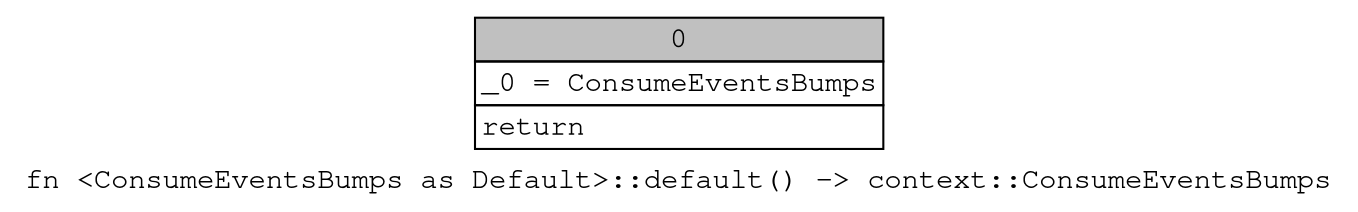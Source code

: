 digraph Mir_0_1068 {
    graph [fontname="Courier, monospace"];
    node [fontname="Courier, monospace"];
    edge [fontname="Courier, monospace"];
    label=<fn &lt;ConsumeEventsBumps as Default&gt;::default() -&gt; context::ConsumeEventsBumps<br align="left"/>>;
    bb0__0_1068 [shape="none", label=<<table border="0" cellborder="1" cellspacing="0"><tr><td bgcolor="gray" align="center" colspan="1">0</td></tr><tr><td align="left" balign="left">_0 = ConsumeEventsBumps<br/></td></tr><tr><td align="left">return</td></tr></table>>];
}
